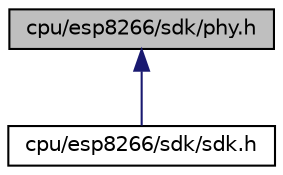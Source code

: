 digraph "cpu/esp8266/sdk/phy.h"
{
 // LATEX_PDF_SIZE
  edge [fontname="Helvetica",fontsize="10",labelfontname="Helvetica",labelfontsize="10"];
  node [fontname="Helvetica",fontsize="10",shape=record];
  Node1 [label="cpu/esp8266/sdk/phy.h",height=0.2,width=0.4,color="black", fillcolor="grey75", style="filled", fontcolor="black",tooltip="ESP8266 SDK libphy function prototypes."];
  Node1 -> Node2 [dir="back",color="midnightblue",fontsize="10",style="solid",fontname="Helvetica"];
  Node2 [label="cpu/esp8266/sdk/sdk.h",height=0.2,width=0.4,color="black", fillcolor="white", style="filled",URL="$sdk_8h.html",tooltip="ESP8266 SDK container."];
}
